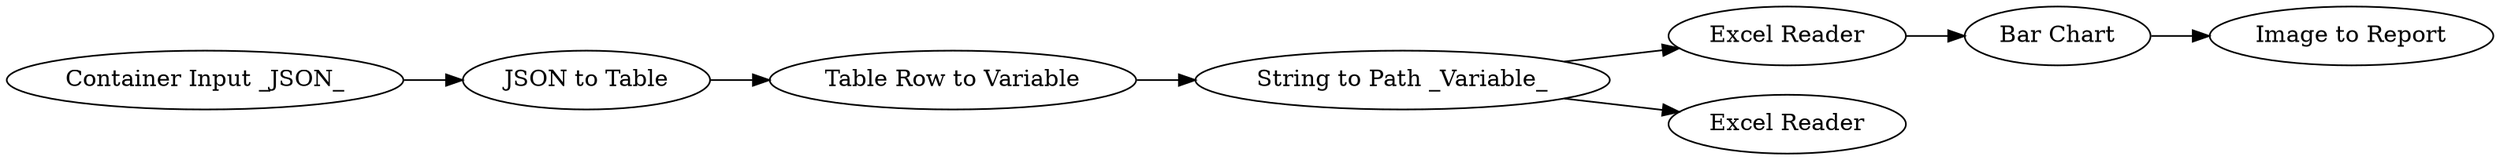 digraph {
	1 [label="Container Input _JSON_"]
	2 [label="JSON to Table"]
	3 [label="Table Row to Variable"]
	4 [label="Excel Reader"]
	5 [label="Excel Reader"]
	7 [label="String to Path _Variable_"]
	8 [label="Bar Chart"]
	9 [label="Image to Report"]
	1 -> 2
	2 -> 3
	3 -> 7
	4 -> 8
	7 -> 5
	7 -> 4
	8 -> 9
	rankdir=LR
}
